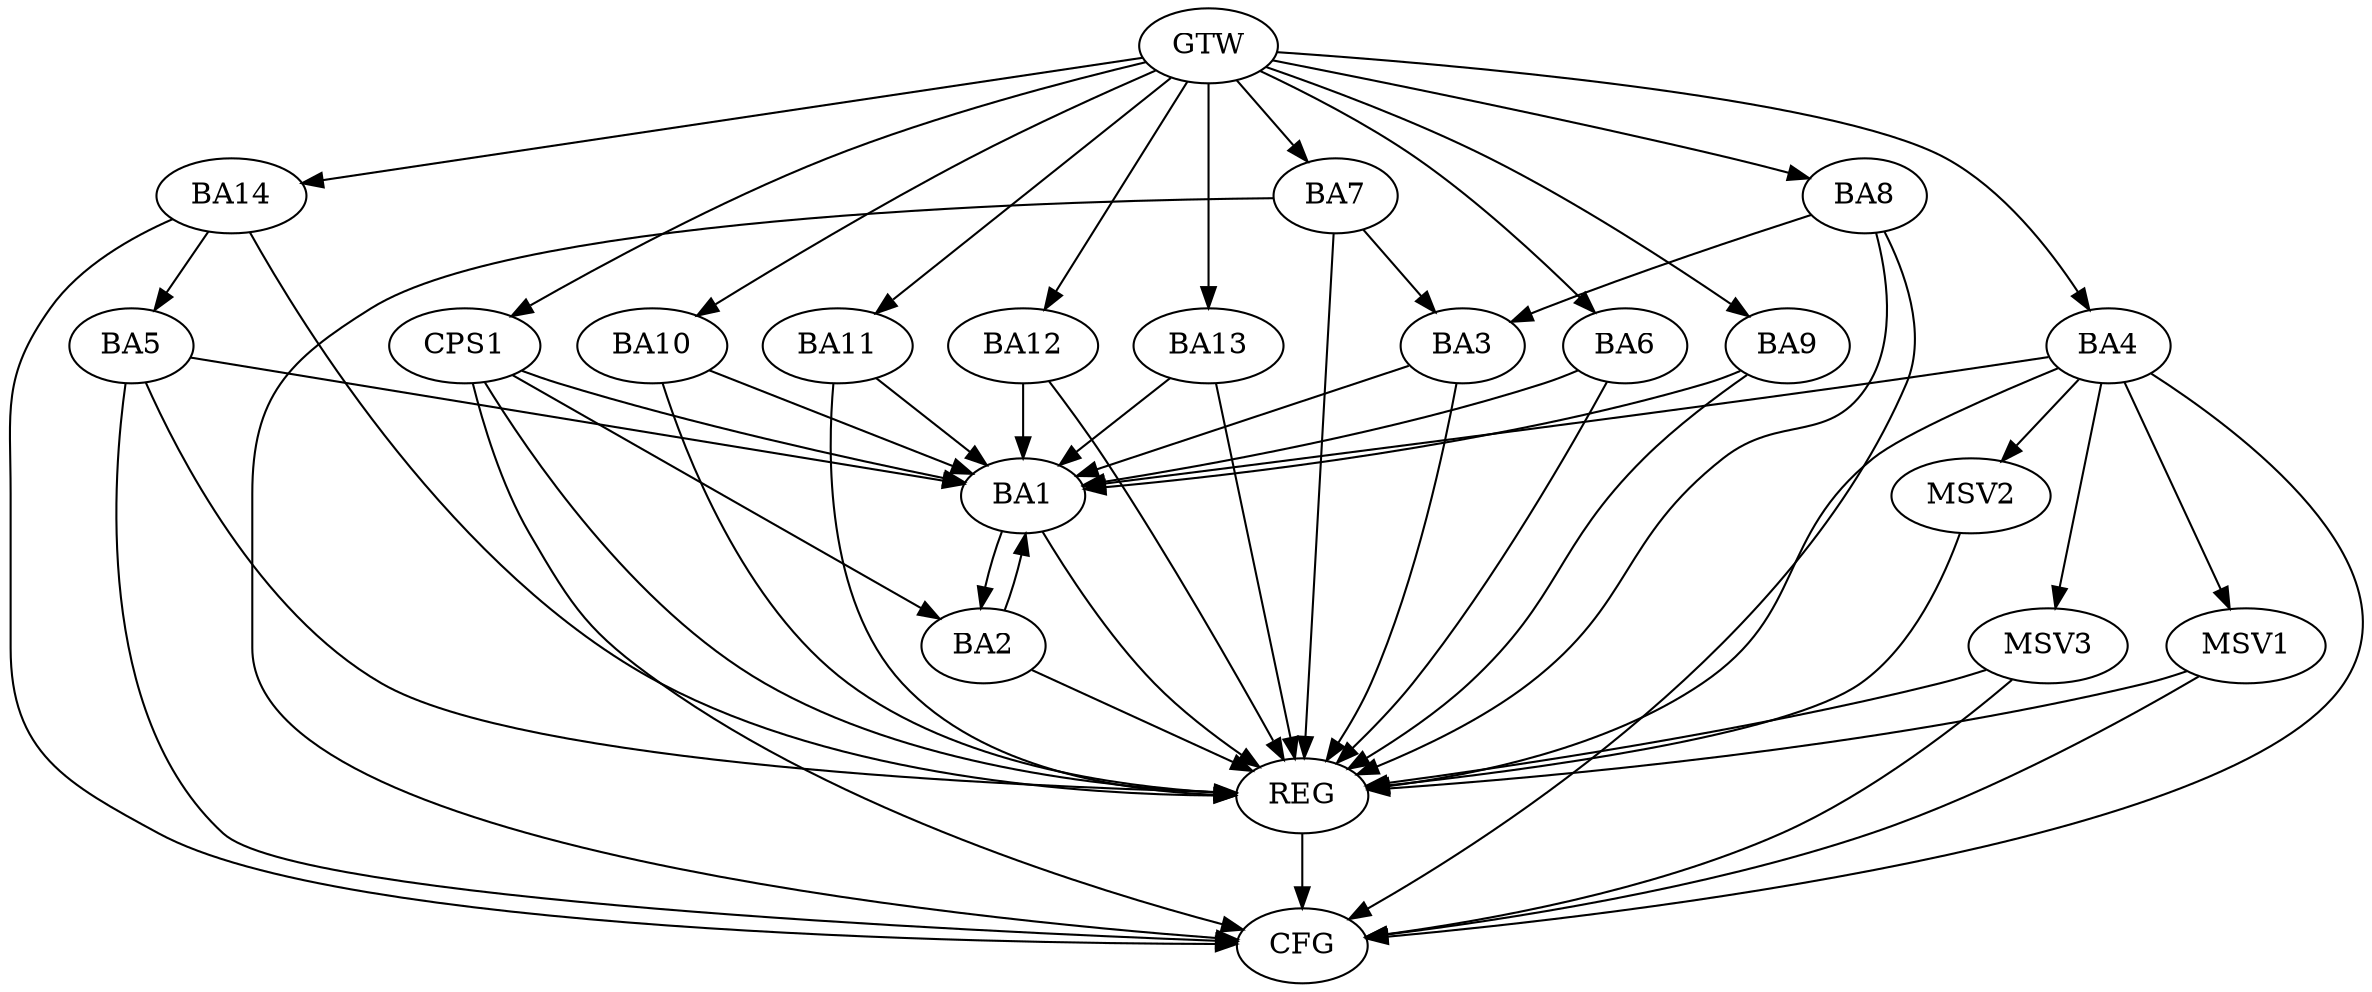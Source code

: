 strict digraph G {
  BA1 [ label="BA1" ];
  BA2 [ label="BA2" ];
  BA3 [ label="BA3" ];
  BA4 [ label="BA4" ];
  BA5 [ label="BA5" ];
  BA6 [ label="BA6" ];
  BA7 [ label="BA7" ];
  BA8 [ label="BA8" ];
  BA9 [ label="BA9" ];
  BA10 [ label="BA10" ];
  BA11 [ label="BA11" ];
  BA12 [ label="BA12" ];
  BA13 [ label="BA13" ];
  BA14 [ label="BA14" ];
  CPS1 [ label="CPS1" ];
  GTW [ label="GTW" ];
  REG [ label="REG" ];
  CFG [ label="CFG" ];
  MSV1 [ label="MSV1" ];
  MSV2 [ label="MSV2" ];
  MSV3 [ label="MSV3" ];
  BA1 -> BA2;
  BA2 -> BA1;
  BA3 -> BA1;
  BA4 -> BA1;
  BA5 -> BA1;
  BA6 -> BA1;
  BA7 -> BA3;
  BA8 -> BA3;
  BA9 -> BA1;
  BA10 -> BA1;
  BA11 -> BA1;
  BA12 -> BA1;
  BA13 -> BA1;
  BA14 -> BA5;
  CPS1 -> BA1;
  CPS1 -> BA2;
  GTW -> BA4;
  GTW -> BA6;
  GTW -> BA7;
  GTW -> BA8;
  GTW -> BA9;
  GTW -> BA10;
  GTW -> BA11;
  GTW -> BA12;
  GTW -> BA13;
  GTW -> BA14;
  GTW -> CPS1;
  BA1 -> REG;
  BA2 -> REG;
  BA3 -> REG;
  BA4 -> REG;
  BA5 -> REG;
  BA6 -> REG;
  BA7 -> REG;
  BA8 -> REG;
  BA9 -> REG;
  BA10 -> REG;
  BA11 -> REG;
  BA12 -> REG;
  BA13 -> REG;
  BA14 -> REG;
  CPS1 -> REG;
  BA4 -> CFG;
  BA7 -> CFG;
  BA8 -> CFG;
  CPS1 -> CFG;
  BA5 -> CFG;
  BA14 -> CFG;
  REG -> CFG;
  BA4 -> MSV1;
  MSV1 -> REG;
  MSV1 -> CFG;
  BA4 -> MSV2;
  MSV2 -> REG;
  BA4 -> MSV3;
  MSV3 -> REG;
  MSV3 -> CFG;
}
